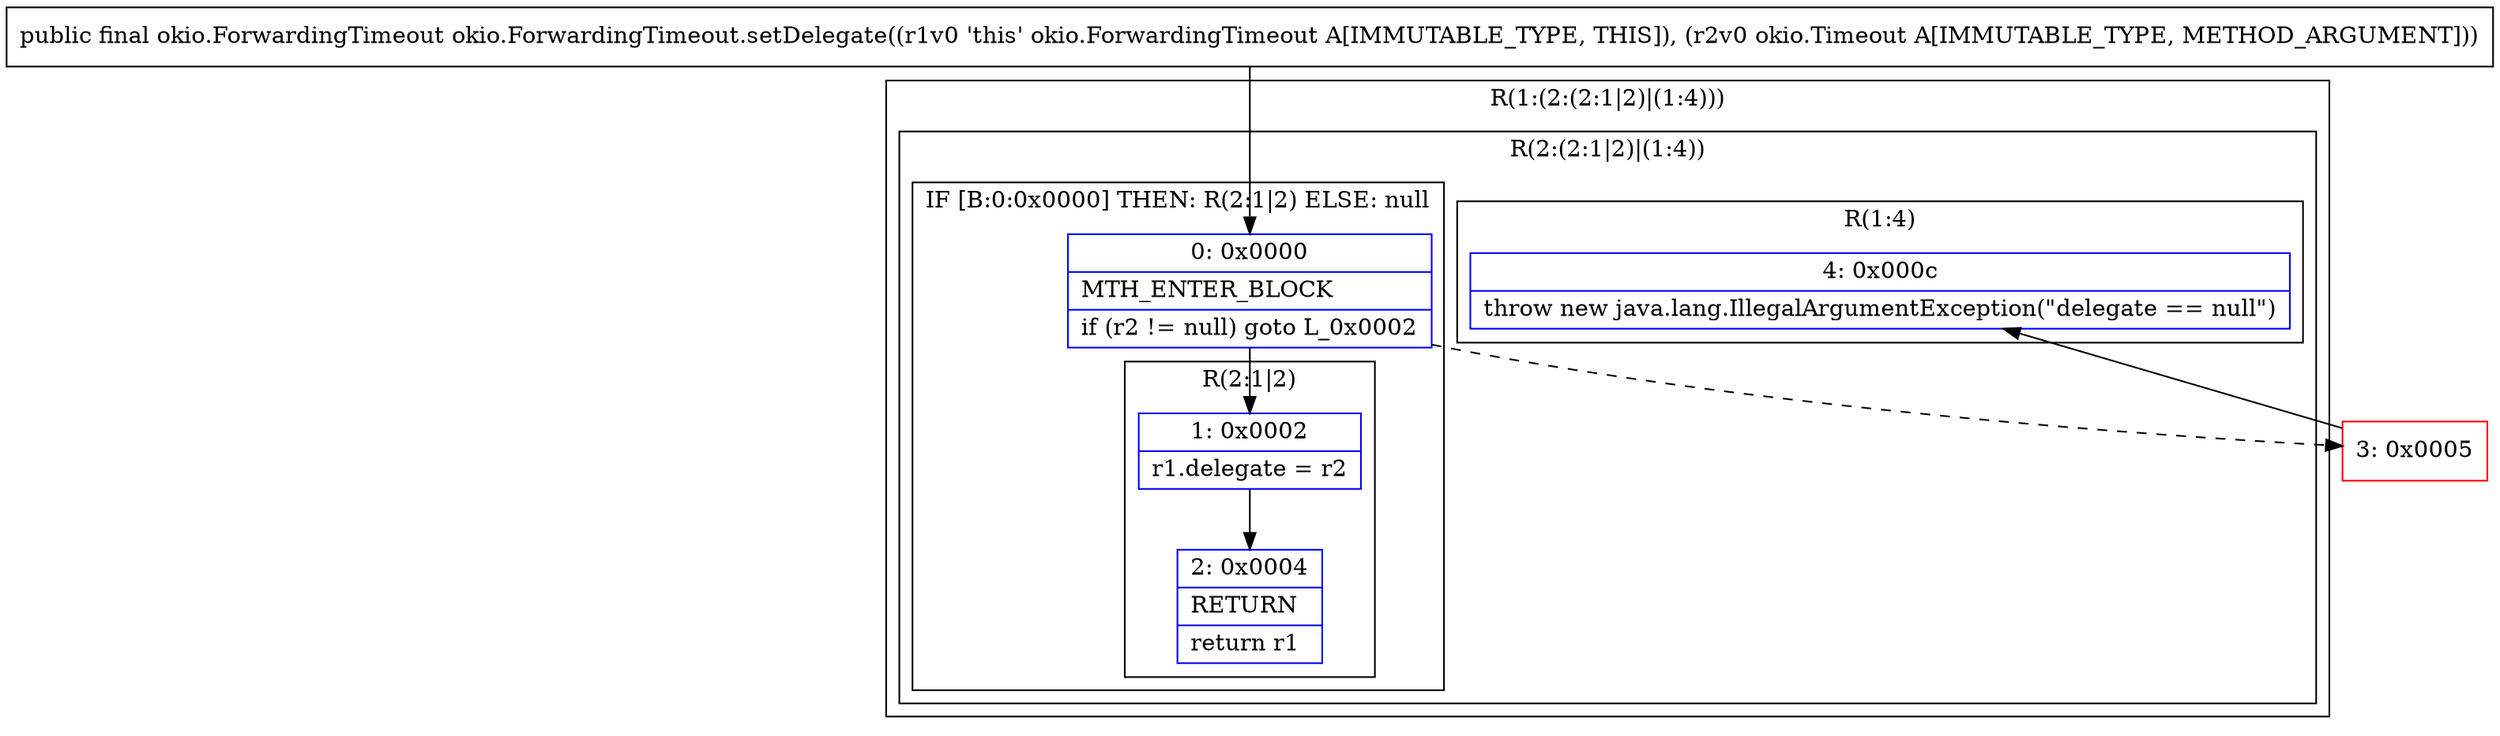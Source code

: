 digraph "CFG forokio.ForwardingTimeout.setDelegate(Lokio\/Timeout;)Lokio\/ForwardingTimeout;" {
subgraph cluster_Region_1638658700 {
label = "R(1:(2:(2:1|2)|(1:4)))";
node [shape=record,color=blue];
subgraph cluster_Region_982230404 {
label = "R(2:(2:1|2)|(1:4))";
node [shape=record,color=blue];
subgraph cluster_IfRegion_2002064631 {
label = "IF [B:0:0x0000] THEN: R(2:1|2) ELSE: null";
node [shape=record,color=blue];
Node_0 [shape=record,label="{0\:\ 0x0000|MTH_ENTER_BLOCK\l|if (r2 != null) goto L_0x0002\l}"];
subgraph cluster_Region_1585019377 {
label = "R(2:1|2)";
node [shape=record,color=blue];
Node_1 [shape=record,label="{1\:\ 0x0002|r1.delegate = r2\l}"];
Node_2 [shape=record,label="{2\:\ 0x0004|RETURN\l|return r1\l}"];
}
}
subgraph cluster_Region_1626918688 {
label = "R(1:4)";
node [shape=record,color=blue];
Node_4 [shape=record,label="{4\:\ 0x000c|throw new java.lang.IllegalArgumentException(\"delegate == null\")\l}"];
}
}
}
Node_3 [shape=record,color=red,label="{3\:\ 0x0005}"];
MethodNode[shape=record,label="{public final okio.ForwardingTimeout okio.ForwardingTimeout.setDelegate((r1v0 'this' okio.ForwardingTimeout A[IMMUTABLE_TYPE, THIS]), (r2v0 okio.Timeout A[IMMUTABLE_TYPE, METHOD_ARGUMENT])) }"];
MethodNode -> Node_0;
Node_0 -> Node_1;
Node_0 -> Node_3[style=dashed];
Node_1 -> Node_2;
Node_3 -> Node_4;
}

